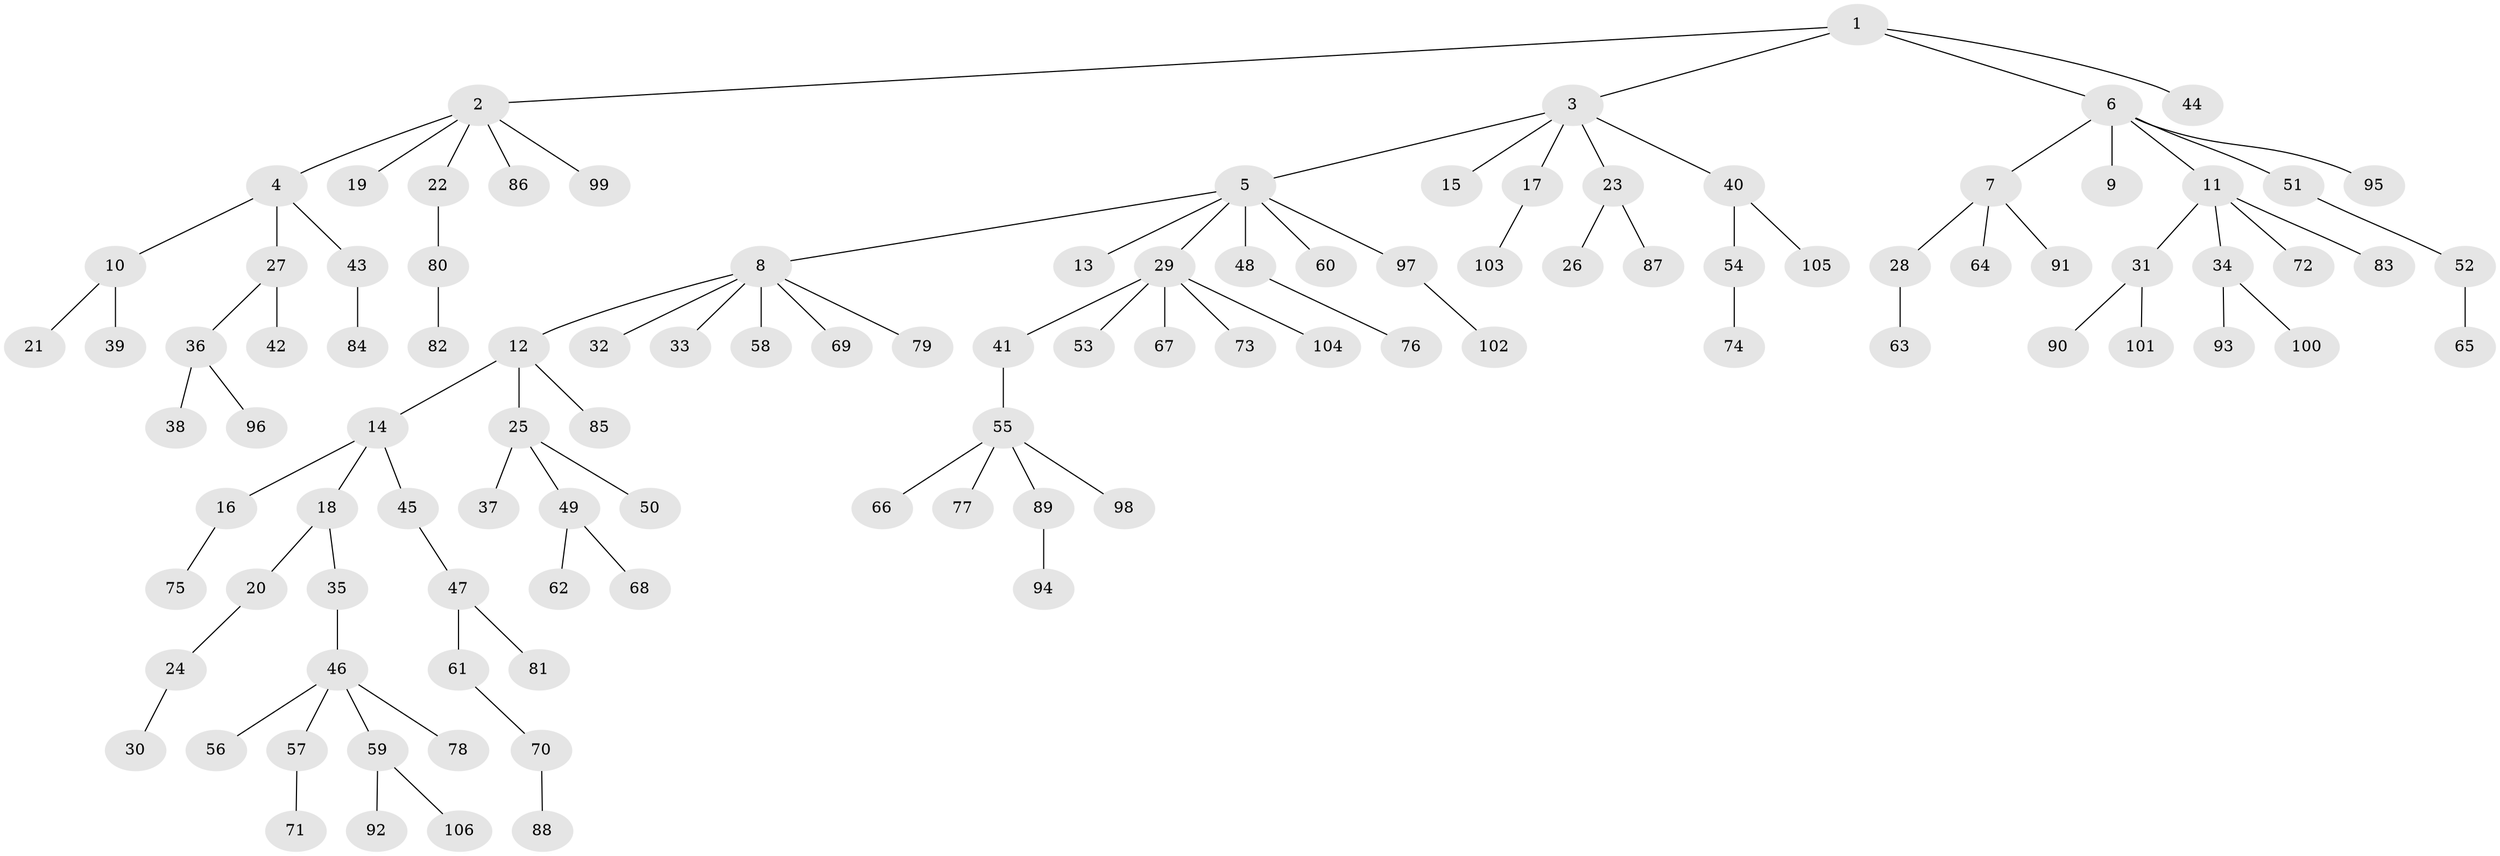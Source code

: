 // Generated by graph-tools (version 1.1) at 2025/52/03/09/25 04:52:24]
// undirected, 106 vertices, 105 edges
graph export_dot {
graph [start="1"]
  node [color=gray90,style=filled];
  1;
  2;
  3;
  4;
  5;
  6;
  7;
  8;
  9;
  10;
  11;
  12;
  13;
  14;
  15;
  16;
  17;
  18;
  19;
  20;
  21;
  22;
  23;
  24;
  25;
  26;
  27;
  28;
  29;
  30;
  31;
  32;
  33;
  34;
  35;
  36;
  37;
  38;
  39;
  40;
  41;
  42;
  43;
  44;
  45;
  46;
  47;
  48;
  49;
  50;
  51;
  52;
  53;
  54;
  55;
  56;
  57;
  58;
  59;
  60;
  61;
  62;
  63;
  64;
  65;
  66;
  67;
  68;
  69;
  70;
  71;
  72;
  73;
  74;
  75;
  76;
  77;
  78;
  79;
  80;
  81;
  82;
  83;
  84;
  85;
  86;
  87;
  88;
  89;
  90;
  91;
  92;
  93;
  94;
  95;
  96;
  97;
  98;
  99;
  100;
  101;
  102;
  103;
  104;
  105;
  106;
  1 -- 2;
  1 -- 3;
  1 -- 6;
  1 -- 44;
  2 -- 4;
  2 -- 19;
  2 -- 22;
  2 -- 86;
  2 -- 99;
  3 -- 5;
  3 -- 15;
  3 -- 17;
  3 -- 23;
  3 -- 40;
  4 -- 10;
  4 -- 27;
  4 -- 43;
  5 -- 8;
  5 -- 13;
  5 -- 29;
  5 -- 48;
  5 -- 60;
  5 -- 97;
  6 -- 7;
  6 -- 9;
  6 -- 11;
  6 -- 51;
  6 -- 95;
  7 -- 28;
  7 -- 64;
  7 -- 91;
  8 -- 12;
  8 -- 32;
  8 -- 33;
  8 -- 58;
  8 -- 69;
  8 -- 79;
  10 -- 21;
  10 -- 39;
  11 -- 31;
  11 -- 34;
  11 -- 72;
  11 -- 83;
  12 -- 14;
  12 -- 25;
  12 -- 85;
  14 -- 16;
  14 -- 18;
  14 -- 45;
  16 -- 75;
  17 -- 103;
  18 -- 20;
  18 -- 35;
  20 -- 24;
  22 -- 80;
  23 -- 26;
  23 -- 87;
  24 -- 30;
  25 -- 37;
  25 -- 49;
  25 -- 50;
  27 -- 36;
  27 -- 42;
  28 -- 63;
  29 -- 41;
  29 -- 53;
  29 -- 67;
  29 -- 73;
  29 -- 104;
  31 -- 90;
  31 -- 101;
  34 -- 93;
  34 -- 100;
  35 -- 46;
  36 -- 38;
  36 -- 96;
  40 -- 54;
  40 -- 105;
  41 -- 55;
  43 -- 84;
  45 -- 47;
  46 -- 56;
  46 -- 57;
  46 -- 59;
  46 -- 78;
  47 -- 61;
  47 -- 81;
  48 -- 76;
  49 -- 62;
  49 -- 68;
  51 -- 52;
  52 -- 65;
  54 -- 74;
  55 -- 66;
  55 -- 77;
  55 -- 89;
  55 -- 98;
  57 -- 71;
  59 -- 92;
  59 -- 106;
  61 -- 70;
  70 -- 88;
  80 -- 82;
  89 -- 94;
  97 -- 102;
}
